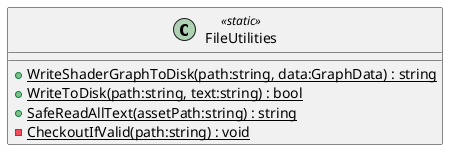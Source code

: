 @startuml
class FileUtilities <<static>> {
    + {static} WriteShaderGraphToDisk(path:string, data:GraphData) : string
    + {static} WriteToDisk(path:string, text:string) : bool
    + {static} SafeReadAllText(assetPath:string) : string
    {static} - CheckoutIfValid(path:string) : void
}
@enduml
